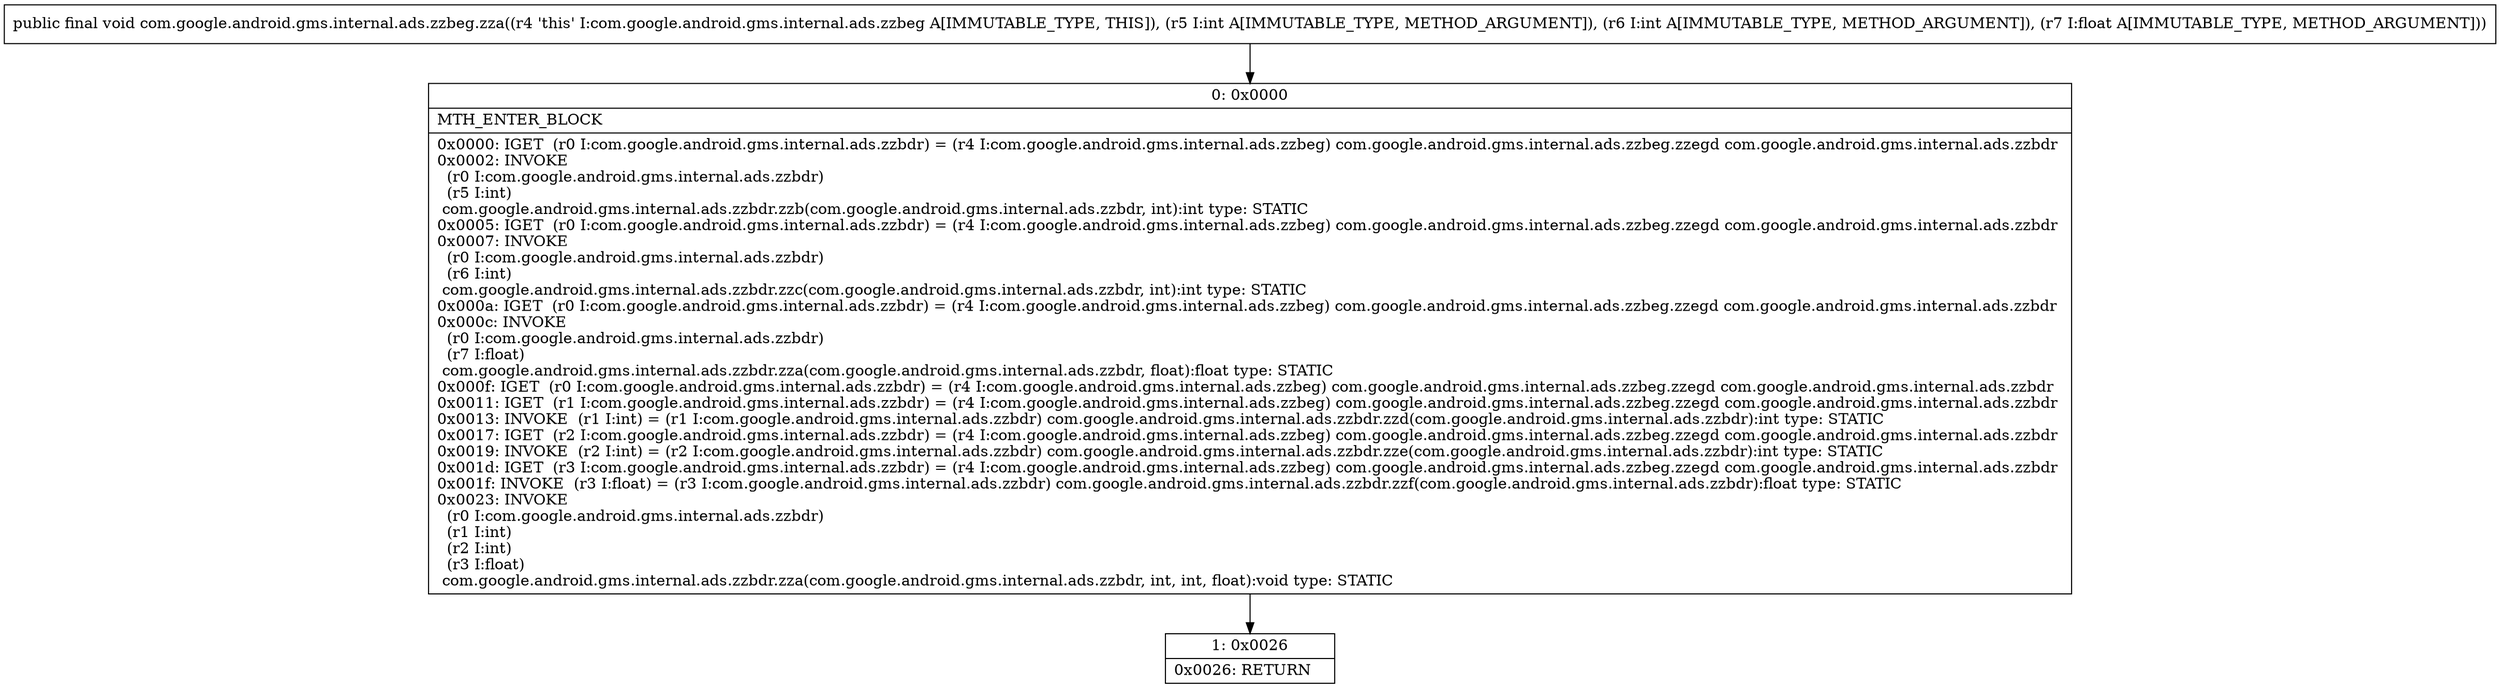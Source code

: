 digraph "CFG forcom.google.android.gms.internal.ads.zzbeg.zza(IIF)V" {
Node_0 [shape=record,label="{0\:\ 0x0000|MTH_ENTER_BLOCK\l|0x0000: IGET  (r0 I:com.google.android.gms.internal.ads.zzbdr) = (r4 I:com.google.android.gms.internal.ads.zzbeg) com.google.android.gms.internal.ads.zzbeg.zzegd com.google.android.gms.internal.ads.zzbdr \l0x0002: INVOKE  \l  (r0 I:com.google.android.gms.internal.ads.zzbdr)\l  (r5 I:int)\l com.google.android.gms.internal.ads.zzbdr.zzb(com.google.android.gms.internal.ads.zzbdr, int):int type: STATIC \l0x0005: IGET  (r0 I:com.google.android.gms.internal.ads.zzbdr) = (r4 I:com.google.android.gms.internal.ads.zzbeg) com.google.android.gms.internal.ads.zzbeg.zzegd com.google.android.gms.internal.ads.zzbdr \l0x0007: INVOKE  \l  (r0 I:com.google.android.gms.internal.ads.zzbdr)\l  (r6 I:int)\l com.google.android.gms.internal.ads.zzbdr.zzc(com.google.android.gms.internal.ads.zzbdr, int):int type: STATIC \l0x000a: IGET  (r0 I:com.google.android.gms.internal.ads.zzbdr) = (r4 I:com.google.android.gms.internal.ads.zzbeg) com.google.android.gms.internal.ads.zzbeg.zzegd com.google.android.gms.internal.ads.zzbdr \l0x000c: INVOKE  \l  (r0 I:com.google.android.gms.internal.ads.zzbdr)\l  (r7 I:float)\l com.google.android.gms.internal.ads.zzbdr.zza(com.google.android.gms.internal.ads.zzbdr, float):float type: STATIC \l0x000f: IGET  (r0 I:com.google.android.gms.internal.ads.zzbdr) = (r4 I:com.google.android.gms.internal.ads.zzbeg) com.google.android.gms.internal.ads.zzbeg.zzegd com.google.android.gms.internal.ads.zzbdr \l0x0011: IGET  (r1 I:com.google.android.gms.internal.ads.zzbdr) = (r4 I:com.google.android.gms.internal.ads.zzbeg) com.google.android.gms.internal.ads.zzbeg.zzegd com.google.android.gms.internal.ads.zzbdr \l0x0013: INVOKE  (r1 I:int) = (r1 I:com.google.android.gms.internal.ads.zzbdr) com.google.android.gms.internal.ads.zzbdr.zzd(com.google.android.gms.internal.ads.zzbdr):int type: STATIC \l0x0017: IGET  (r2 I:com.google.android.gms.internal.ads.zzbdr) = (r4 I:com.google.android.gms.internal.ads.zzbeg) com.google.android.gms.internal.ads.zzbeg.zzegd com.google.android.gms.internal.ads.zzbdr \l0x0019: INVOKE  (r2 I:int) = (r2 I:com.google.android.gms.internal.ads.zzbdr) com.google.android.gms.internal.ads.zzbdr.zze(com.google.android.gms.internal.ads.zzbdr):int type: STATIC \l0x001d: IGET  (r3 I:com.google.android.gms.internal.ads.zzbdr) = (r4 I:com.google.android.gms.internal.ads.zzbeg) com.google.android.gms.internal.ads.zzbeg.zzegd com.google.android.gms.internal.ads.zzbdr \l0x001f: INVOKE  (r3 I:float) = (r3 I:com.google.android.gms.internal.ads.zzbdr) com.google.android.gms.internal.ads.zzbdr.zzf(com.google.android.gms.internal.ads.zzbdr):float type: STATIC \l0x0023: INVOKE  \l  (r0 I:com.google.android.gms.internal.ads.zzbdr)\l  (r1 I:int)\l  (r2 I:int)\l  (r3 I:float)\l com.google.android.gms.internal.ads.zzbdr.zza(com.google.android.gms.internal.ads.zzbdr, int, int, float):void type: STATIC \l}"];
Node_1 [shape=record,label="{1\:\ 0x0026|0x0026: RETURN   \l}"];
MethodNode[shape=record,label="{public final void com.google.android.gms.internal.ads.zzbeg.zza((r4 'this' I:com.google.android.gms.internal.ads.zzbeg A[IMMUTABLE_TYPE, THIS]), (r5 I:int A[IMMUTABLE_TYPE, METHOD_ARGUMENT]), (r6 I:int A[IMMUTABLE_TYPE, METHOD_ARGUMENT]), (r7 I:float A[IMMUTABLE_TYPE, METHOD_ARGUMENT])) }"];
MethodNode -> Node_0;
Node_0 -> Node_1;
}

